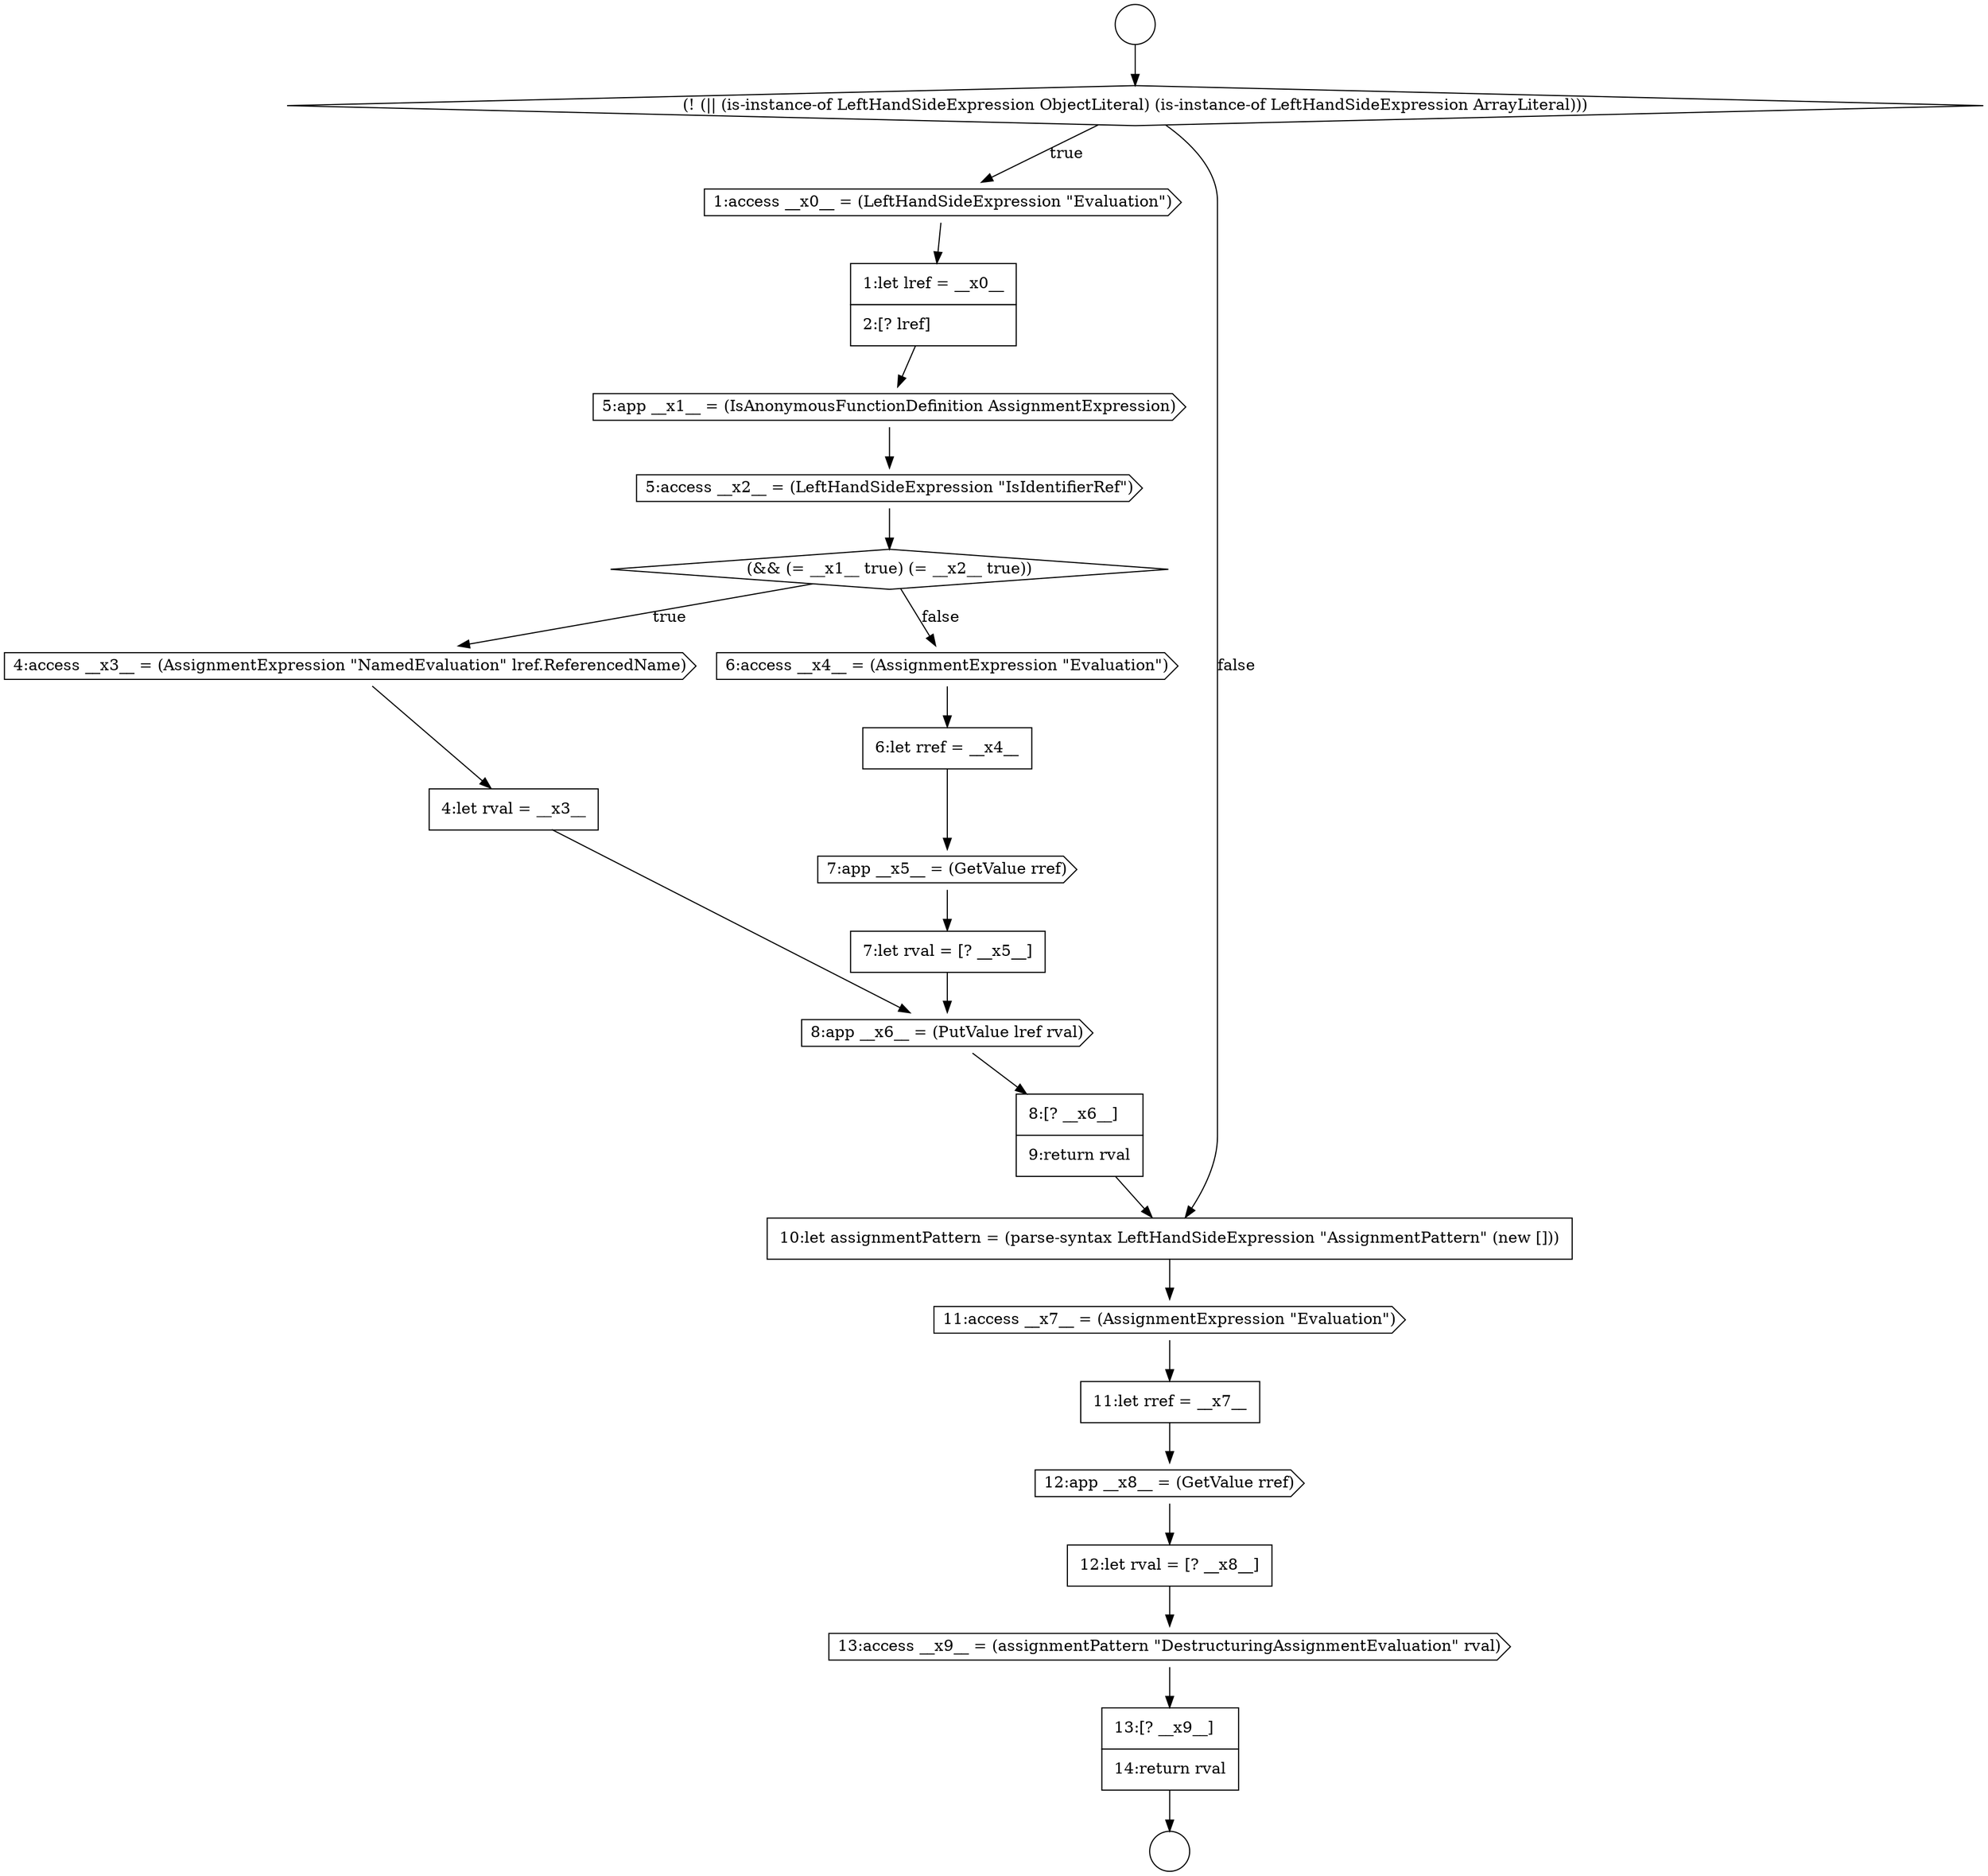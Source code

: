 digraph {
  node5561 [shape=none, margin=0, label=<<font color="black">
    <table border="0" cellborder="1" cellspacing="0" cellpadding="10">
      <tr><td align="left">1:let lref = __x0__</td></tr>
      <tr><td align="left">2:[? lref]</td></tr>
    </table>
  </font>> color="black" fillcolor="white" style=filled]
  node5565 [shape=cds, label=<<font color="black">4:access __x3__ = (AssignmentExpression &quot;NamedEvaluation&quot; lref.ReferencedName)</font>> color="black" fillcolor="white" style=filled]
  node5558 [shape=circle label=" " color="black" fillcolor="white" style=filled]
  node5572 [shape=none, margin=0, label=<<font color="black">
    <table border="0" cellborder="1" cellspacing="0" cellpadding="10">
      <tr><td align="left">8:[? __x6__]</td></tr>
      <tr><td align="left">9:return rval</td></tr>
    </table>
  </font>> color="black" fillcolor="white" style=filled]
  node5562 [shape=cds, label=<<font color="black">5:app __x1__ = (IsAnonymousFunctionDefinition AssignmentExpression)</font>> color="black" fillcolor="white" style=filled]
  node5579 [shape=none, margin=0, label=<<font color="black">
    <table border="0" cellborder="1" cellspacing="0" cellpadding="10">
      <tr><td align="left">13:[? __x9__]</td></tr>
      <tr><td align="left">14:return rval</td></tr>
    </table>
  </font>> color="black" fillcolor="white" style=filled]
  node5566 [shape=none, margin=0, label=<<font color="black">
    <table border="0" cellborder="1" cellspacing="0" cellpadding="10">
      <tr><td align="left">4:let rval = __x3__</td></tr>
    </table>
  </font>> color="black" fillcolor="white" style=filled]
  node5577 [shape=none, margin=0, label=<<font color="black">
    <table border="0" cellborder="1" cellspacing="0" cellpadding="10">
      <tr><td align="left">12:let rval = [? __x8__]</td></tr>
    </table>
  </font>> color="black" fillcolor="white" style=filled]
  node5576 [shape=cds, label=<<font color="black">12:app __x8__ = (GetValue rref)</font>> color="black" fillcolor="white" style=filled]
  node5563 [shape=cds, label=<<font color="black">5:access __x2__ = (LeftHandSideExpression &quot;IsIdentifierRef&quot;)</font>> color="black" fillcolor="white" style=filled]
  node5575 [shape=none, margin=0, label=<<font color="black">
    <table border="0" cellborder="1" cellspacing="0" cellpadding="10">
      <tr><td align="left">11:let rref = __x7__</td></tr>
    </table>
  </font>> color="black" fillcolor="white" style=filled]
  node5570 [shape=none, margin=0, label=<<font color="black">
    <table border="0" cellborder="1" cellspacing="0" cellpadding="10">
      <tr><td align="left">7:let rval = [? __x5__]</td></tr>
    </table>
  </font>> color="black" fillcolor="white" style=filled]
  node5560 [shape=cds, label=<<font color="black">1:access __x0__ = (LeftHandSideExpression &quot;Evaluation&quot;)</font>> color="black" fillcolor="white" style=filled]
  node5573 [shape=none, margin=0, label=<<font color="black">
    <table border="0" cellborder="1" cellspacing="0" cellpadding="10">
      <tr><td align="left">10:let assignmentPattern = (parse-syntax LeftHandSideExpression &quot;AssignmentPattern&quot; (new []))</td></tr>
    </table>
  </font>> color="black" fillcolor="white" style=filled]
  node5568 [shape=none, margin=0, label=<<font color="black">
    <table border="0" cellborder="1" cellspacing="0" cellpadding="10">
      <tr><td align="left">6:let rref = __x4__</td></tr>
    </table>
  </font>> color="black" fillcolor="white" style=filled]
  node5557 [shape=circle label=" " color="black" fillcolor="white" style=filled]
  node5571 [shape=cds, label=<<font color="black">8:app __x6__ = (PutValue lref rval)</font>> color="black" fillcolor="white" style=filled]
  node5567 [shape=cds, label=<<font color="black">6:access __x4__ = (AssignmentExpression &quot;Evaluation&quot;)</font>> color="black" fillcolor="white" style=filled]
  node5578 [shape=cds, label=<<font color="black">13:access __x9__ = (assignmentPattern &quot;DestructuringAssignmentEvaluation&quot; rval)</font>> color="black" fillcolor="white" style=filled]
  node5559 [shape=diamond, label=<<font color="black">(! (|| (is-instance-of LeftHandSideExpression ObjectLiteral) (is-instance-of LeftHandSideExpression ArrayLiteral)))</font>> color="black" fillcolor="white" style=filled]
  node5564 [shape=diamond, label=<<font color="black">(&amp;&amp; (= __x1__ true) (= __x2__ true))</font>> color="black" fillcolor="white" style=filled]
  node5569 [shape=cds, label=<<font color="black">7:app __x5__ = (GetValue rref)</font>> color="black" fillcolor="white" style=filled]
  node5574 [shape=cds, label=<<font color="black">11:access __x7__ = (AssignmentExpression &quot;Evaluation&quot;)</font>> color="black" fillcolor="white" style=filled]
  node5574 -> node5575 [ color="black"]
  node5571 -> node5572 [ color="black"]
  node5561 -> node5562 [ color="black"]
  node5559 -> node5560 [label=<<font color="black">true</font>> color="black"]
  node5559 -> node5573 [label=<<font color="black">false</font>> color="black"]
  node5579 -> node5558 [ color="black"]
  node5576 -> node5577 [ color="black"]
  node5575 -> node5576 [ color="black"]
  node5573 -> node5574 [ color="black"]
  node5577 -> node5578 [ color="black"]
  node5560 -> node5561 [ color="black"]
  node5566 -> node5571 [ color="black"]
  node5557 -> node5559 [ color="black"]
  node5563 -> node5564 [ color="black"]
  node5565 -> node5566 [ color="black"]
  node5570 -> node5571 [ color="black"]
  node5578 -> node5579 [ color="black"]
  node5564 -> node5565 [label=<<font color="black">true</font>> color="black"]
  node5564 -> node5567 [label=<<font color="black">false</font>> color="black"]
  node5562 -> node5563 [ color="black"]
  node5567 -> node5568 [ color="black"]
  node5572 -> node5573 [ color="black"]
  node5569 -> node5570 [ color="black"]
  node5568 -> node5569 [ color="black"]
}
